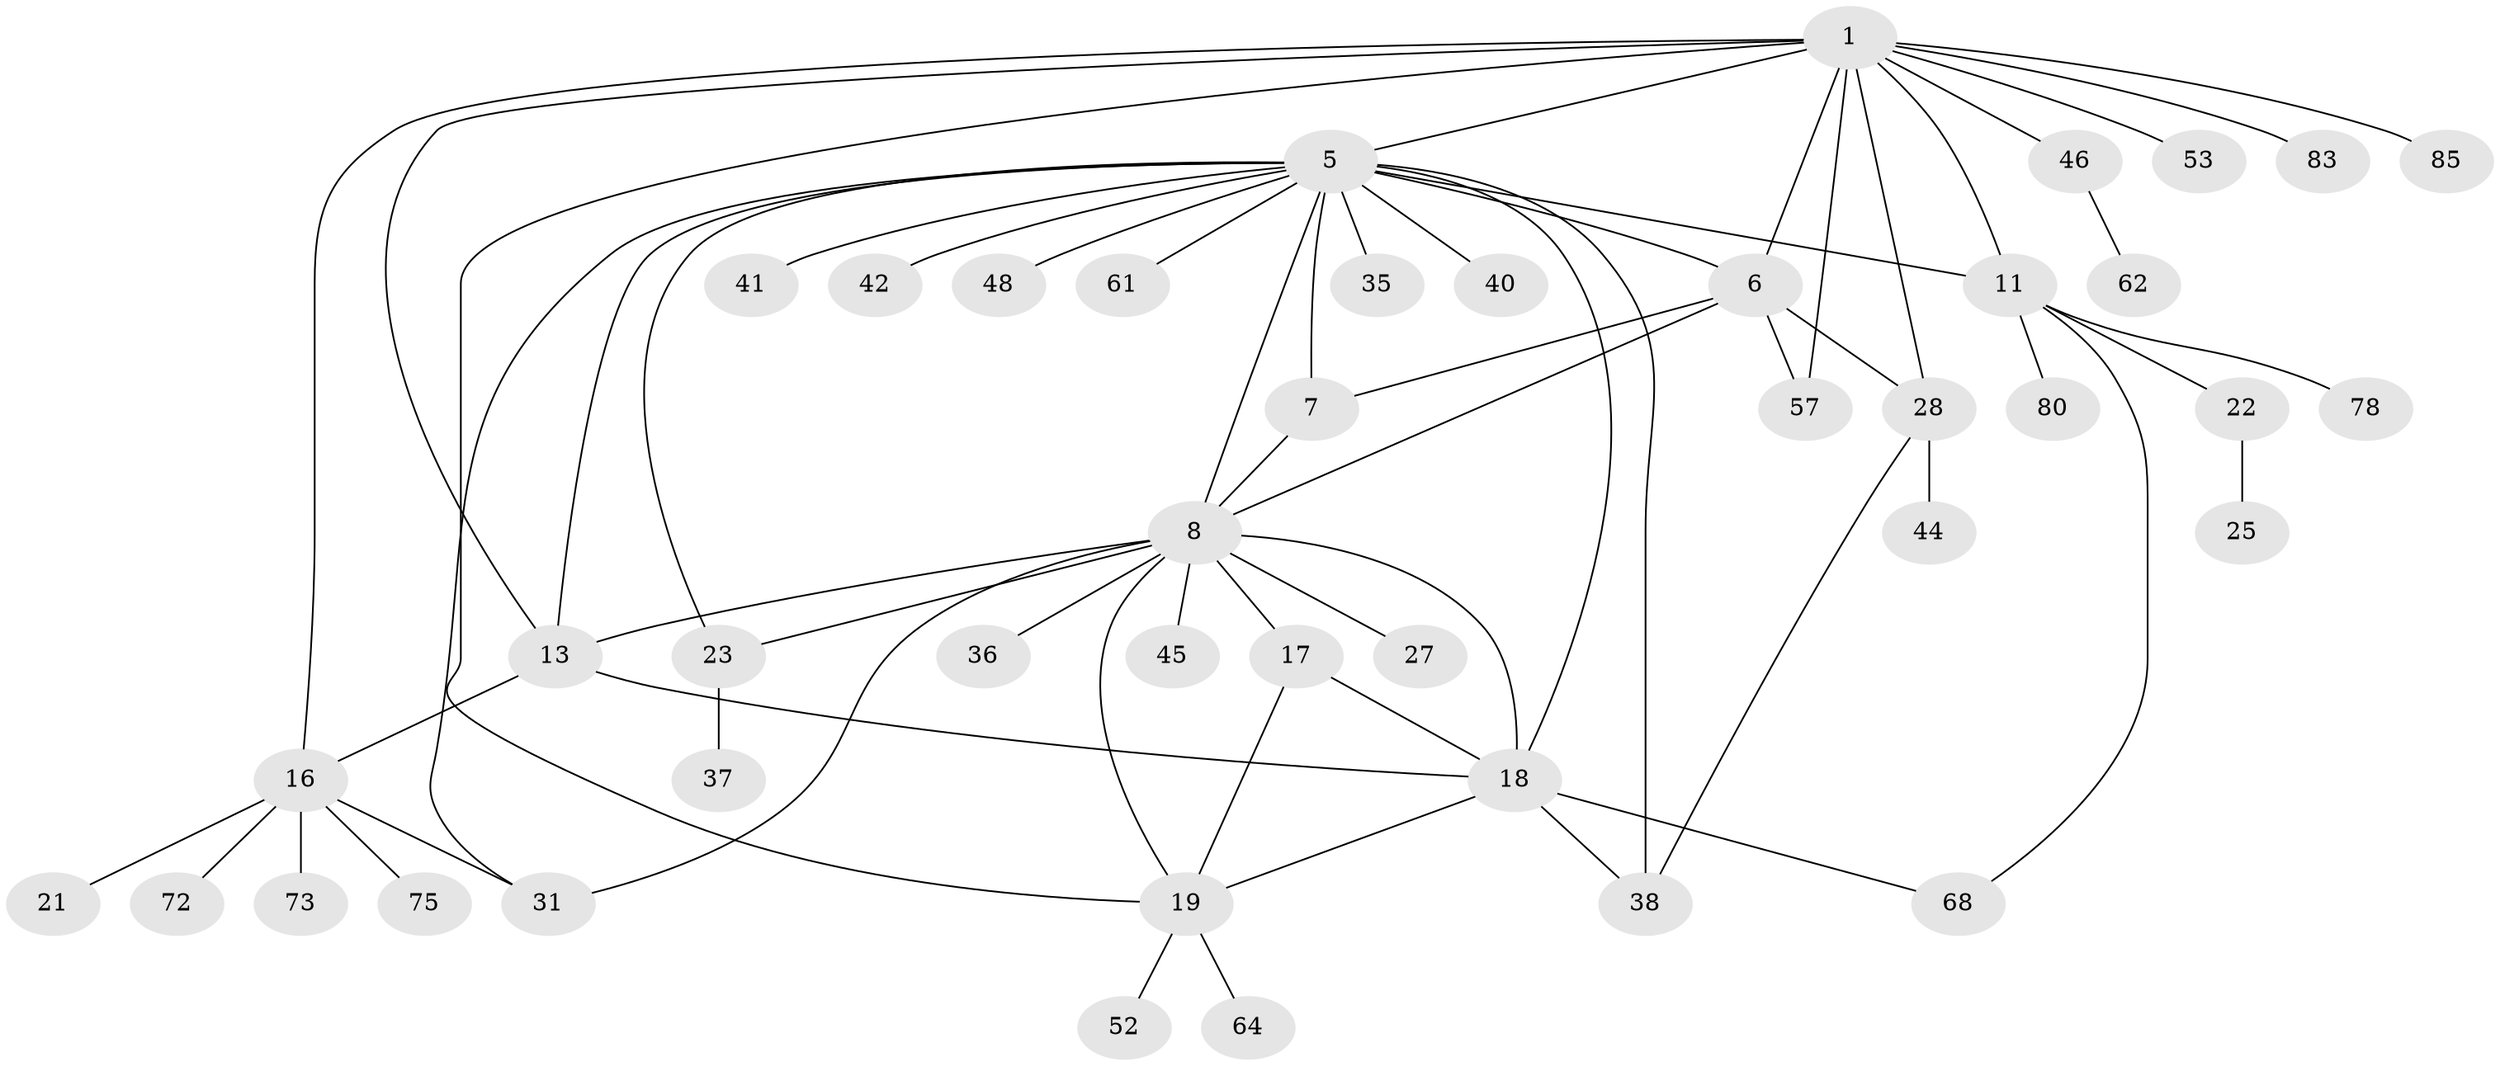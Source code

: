 // original degree distribution, {5: 0.023255813953488372, 4: 0.011627906976744186, 9: 0.03488372093023256, 7: 0.03488372093023256, 6: 0.046511627906976744, 3: 0.08139534883720931, 13: 0.011627906976744186, 10: 0.011627906976744186, 8: 0.023255813953488372, 11: 0.011627906976744186, 1: 0.5697674418604651, 2: 0.13953488372093023}
// Generated by graph-tools (version 1.1) at 2025/16/03/09/25 04:16:08]
// undirected, 43 vertices, 64 edges
graph export_dot {
graph [start="1"]
  node [color=gray90,style=filled];
  1 [super="+3+4+63+67+2"];
  5 [super="+9+55+54"];
  6;
  7;
  8 [super="+20+49+47+76+81+60+43"];
  11;
  13 [super="+15"];
  16 [super="+30"];
  17 [super="+32+26+39+71+50"];
  18;
  19;
  21;
  22;
  23 [super="+24"];
  25;
  27;
  28 [super="+69"];
  31;
  35 [super="+82"];
  36;
  37;
  38 [super="+56"];
  40;
  41;
  42;
  44 [super="+51"];
  45;
  46;
  48;
  52;
  53;
  57;
  61;
  62;
  64;
  68;
  72;
  73;
  75;
  78;
  80;
  83;
  85;
  1 -- 46;
  1 -- 19;
  1 -- 83;
  1 -- 53;
  1 -- 85;
  1 -- 6;
  1 -- 11;
  1 -- 13 [weight=2];
  1 -- 16;
  1 -- 57;
  1 -- 28;
  1 -- 5;
  5 -- 6;
  5 -- 7;
  5 -- 8;
  5 -- 42;
  5 -- 48;
  5 -- 13;
  5 -- 35;
  5 -- 40;
  5 -- 41;
  5 -- 11 [weight=3];
  5 -- 18;
  5 -- 23;
  5 -- 61;
  5 -- 38;
  5 -- 31;
  6 -- 7;
  6 -- 8;
  6 -- 28;
  6 -- 57;
  7 -- 8;
  8 -- 31;
  8 -- 45;
  8 -- 17;
  8 -- 18;
  8 -- 19;
  8 -- 36;
  8 -- 23;
  8 -- 27;
  8 -- 13;
  11 -- 22;
  11 -- 68;
  11 -- 78;
  11 -- 80;
  13 -- 16 [weight=2];
  13 -- 18;
  16 -- 21;
  16 -- 31;
  16 -- 72;
  16 -- 73;
  16 -- 75;
  17 -- 18;
  17 -- 19;
  18 -- 19;
  18 -- 38;
  18 -- 68;
  19 -- 52;
  19 -- 64;
  22 -- 25;
  23 -- 37;
  28 -- 38;
  28 -- 44;
  46 -- 62;
}

